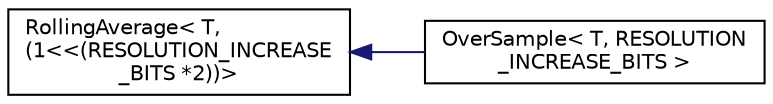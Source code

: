 digraph "Graphical Class Hierarchy"
{
  edge [fontname="Helvetica",fontsize="10",labelfontname="Helvetica",labelfontsize="10"];
  node [fontname="Helvetica",fontsize="10",shape=record];
  rankdir="LR";
  Node1 [label="RollingAverage\< T,\l(1\<\<(RESOLUTION_INCREASE\l_BITS *2))\>",height=0.2,width=0.4,color="black", fillcolor="white", style="filled",URL="$class_rolling_average.html"];
  Node1 -> Node2 [dir="back",color="midnightblue",fontsize="10",style="solid",fontname="Helvetica"];
  Node2 [label="OverSample\< T, RESOLUTION\l_INCREASE_BITS \>",height=0.2,width=0.4,color="black", fillcolor="white", style="filled",URL="$class_over_sample.html",tooltip="Enables the resolution of analog inputs to be increased by oversampling and decimation. "];
}

